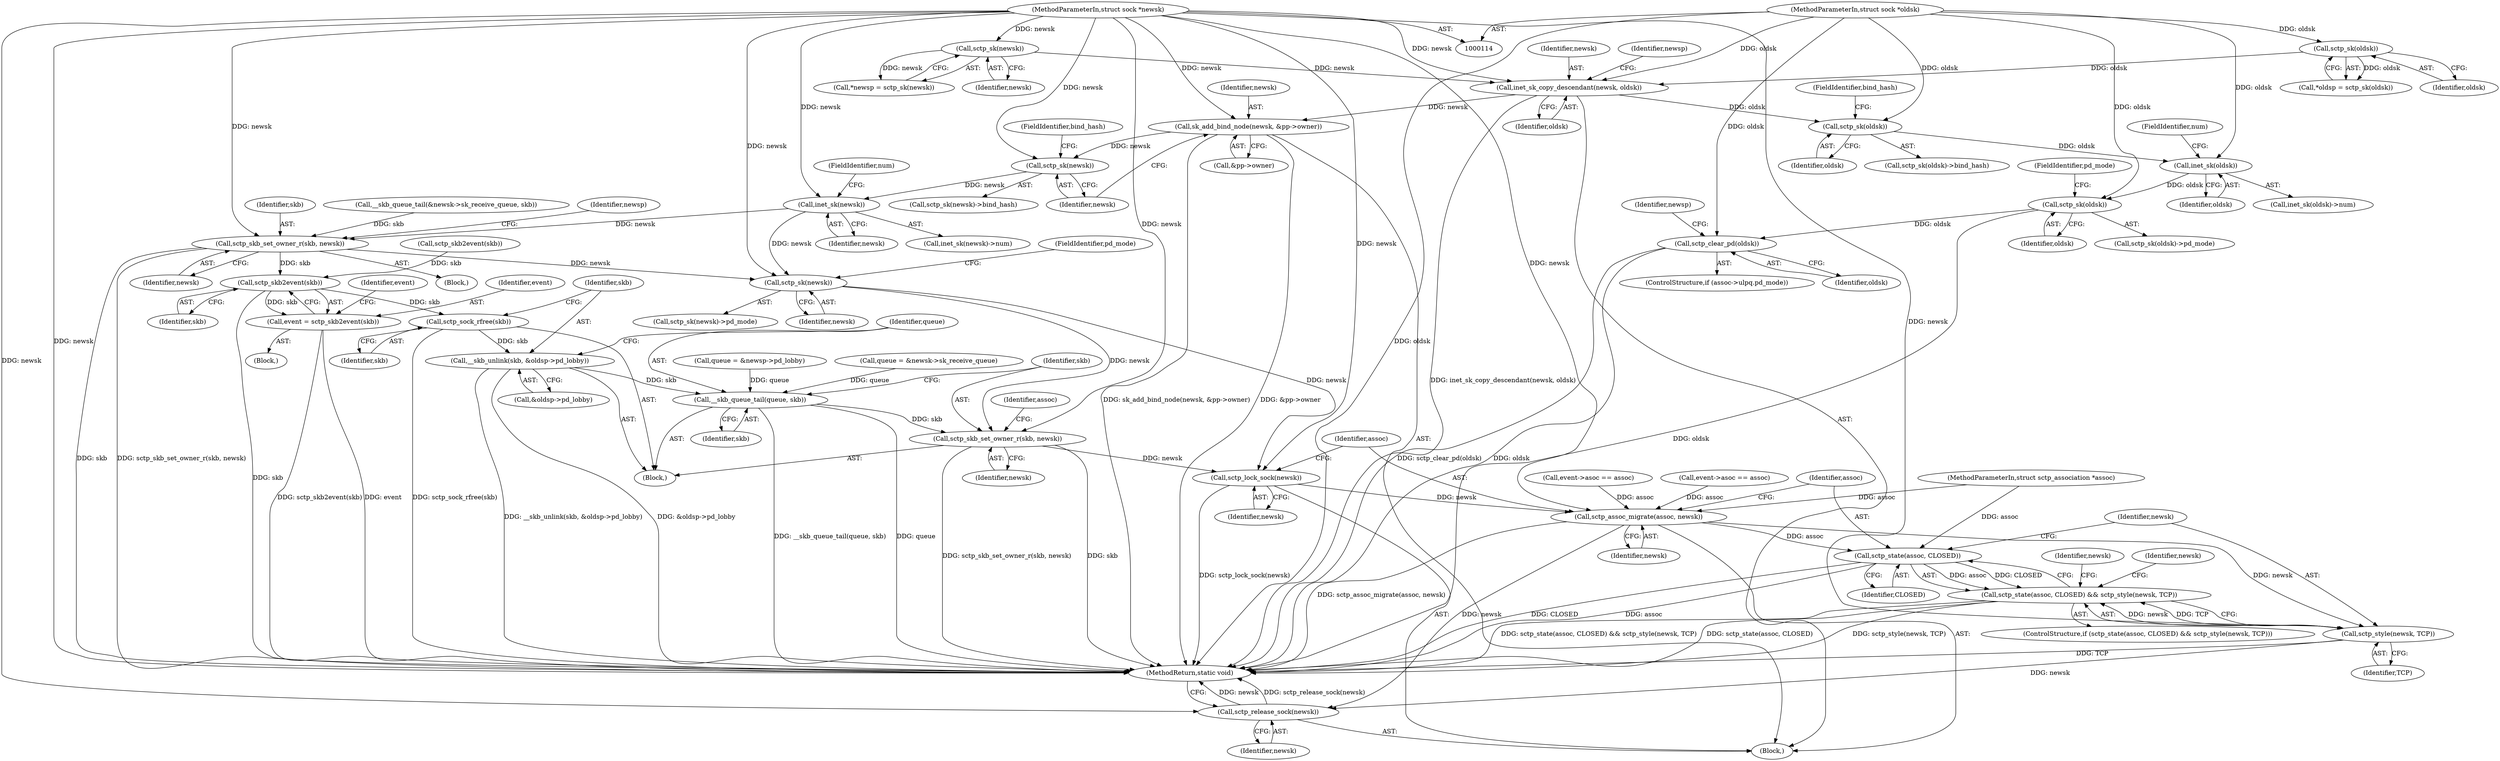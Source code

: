 digraph "1_linux_ea2bc483ff5caada7c4aa0d5fbf87d3a6590273d@API" {
"1000158" [label="(Call,inet_sk_copy_descendant(newsk, oldsk))"];
"1000128" [label="(Call,sctp_sk(newsk))"];
"1000116" [label="(MethodParameterIn,struct sock *newsk)"];
"1000123" [label="(Call,sctp_sk(oldsk))"];
"1000115" [label="(MethodParameterIn,struct sock *oldsk)"];
"1000174" [label="(Call,sctp_sk(oldsk))"];
"1000195" [label="(Call,inet_sk(oldsk))"];
"1000295" [label="(Call,sctp_sk(oldsk))"];
"1000352" [label="(Call,sctp_clear_pd(oldsk))"];
"1000177" [label="(Call,sk_add_bind_node(newsk, &pp->owner))"];
"1000185" [label="(Call,sctp_sk(newsk))"];
"1000191" [label="(Call,inet_sk(newsk))"];
"1000275" [label="(Call,sctp_skb_set_owner_r(skb, newsk))"];
"1000285" [label="(Call,sctp_sk(newsk))"];
"1000343" [label="(Call,sctp_skb_set_owner_r(skb, newsk))"];
"1000359" [label="(Call,sctp_lock_sock(newsk))"];
"1000361" [label="(Call,sctp_assoc_migrate(assoc, newsk))"];
"1000366" [label="(Call,sctp_state(assoc, CLOSED))"];
"1000365" [label="(Call,sctp_state(assoc, CLOSED) && sctp_style(newsk, TCP))"];
"1000369" [label="(Call,sctp_style(newsk, TCP))"];
"1000382" [label="(Call,sctp_release_sock(newsk))"];
"1000323" [label="(Call,sctp_skb2event(skb))"];
"1000321" [label="(Call,event = sctp_skb2event(skb))"];
"1000332" [label="(Call,sctp_sock_rfree(skb))"];
"1000334" [label="(Call,__skb_unlink(skb, &oldsp->pd_lobby))"];
"1000340" [label="(Call,__skb_queue_tail(queue, skb))"];
"1000193" [label="(FieldIdentifier,num)"];
"1000160" [label="(Identifier,oldsk)"];
"1000173" [label="(Call,sctp_sk(oldsk)->bind_hash)"];
"1000345" [label="(Identifier,newsk)"];
"1000295" [label="(Call,sctp_sk(oldsk))"];
"1000195" [label="(Call,inet_sk(oldsk))"];
"1000365" [label="(Call,sctp_state(assoc, CLOSED) && sctp_style(newsk, TCP))"];
"1000320" [label="(Block,)"];
"1000341" [label="(Identifier,queue)"];
"1000174" [label="(Call,sctp_sk(oldsk))"];
"1000128" [label="(Call,sctp_sk(newsk))"];
"1000269" [label="(Call,__skb_queue_tail(&newsk->sk_receive_queue, skb))"];
"1000328" [label="(Identifier,event)"];
"1000187" [label="(FieldIdentifier,bind_hash)"];
"1000307" [label="(Call,queue = &newsp->pd_lobby)"];
"1000287" [label="(FieldIdentifier,pd_mode)"];
"1000332" [label="(Call,sctp_sock_rfree(skb))"];
"1000321" [label="(Call,event = sctp_skb2event(skb))"];
"1000382" [label="(Call,sctp_release_sock(newsk))"];
"1000323" [label="(Call,sctp_skb2event(skb))"];
"1000356" [label="(Identifier,newsp)"];
"1000333" [label="(Identifier,skb)"];
"1000367" [label="(Identifier,assoc)"];
"1000186" [label="(Identifier,newsk)"];
"1000119" [label="(Block,)"];
"1000159" [label="(Identifier,newsk)"];
"1000363" [label="(Identifier,newsk)"];
"1000384" [label="(MethodReturn,static void)"];
"1000194" [label="(Call,inet_sk(oldsk)->num)"];
"1000349" [label="(Identifier,assoc)"];
"1000116" [label="(MethodParameterIn,struct sock *newsk)"];
"1000314" [label="(Call,queue = &newsk->sk_receive_queue)"];
"1000126" [label="(Call,*newsp = sctp_sk(newsk))"];
"1000360" [label="(Identifier,newsk)"];
"1000370" [label="(Identifier,newsk)"];
"1000190" [label="(Call,inet_sk(newsk)->num)"];
"1000286" [label="(Identifier,newsk)"];
"1000383" [label="(Identifier,newsk)"];
"1000284" [label="(Call,sctp_sk(newsk)->pd_mode)"];
"1000197" [label="(FieldIdentifier,num)"];
"1000353" [label="(Identifier,oldsk)"];
"1000334" [label="(Call,__skb_unlink(skb, &oldsp->pd_lobby))"];
"1000184" [label="(Call,sctp_sk(newsk)->bind_hash)"];
"1000285" [label="(Call,sctp_sk(newsk))"];
"1000178" [label="(Identifier,newsk)"];
"1000368" [label="(Identifier,CLOSED)"];
"1000352" [label="(Call,sctp_clear_pd(oldsk))"];
"1000191" [label="(Call,inet_sk(newsk))"];
"1000361" [label="(Call,sctp_assoc_migrate(assoc, newsk))"];
"1000281" [label="(Identifier,newsp)"];
"1000322" [label="(Identifier,event)"];
"1000192" [label="(Identifier,newsk)"];
"1000276" [label="(Identifier,skb)"];
"1000124" [label="(Identifier,oldsk)"];
"1000335" [label="(Identifier,skb)"];
"1000177" [label="(Call,sk_add_bind_node(newsk, &pp->owner))"];
"1000346" [label="(ControlStructure,if (assoc->ulpq.pd_mode))"];
"1000260" [label="(Block,)"];
"1000255" [label="(Call,event->asoc == assoc)"];
"1000123" [label="(Call,sctp_sk(oldsk))"];
"1000277" [label="(Identifier,newsk)"];
"1000366" [label="(Call,sctp_state(assoc, CLOSED))"];
"1000362" [label="(Identifier,assoc)"];
"1000369" [label="(Call,sctp_style(newsk, TCP))"];
"1000275" [label="(Call,sctp_skb_set_owner_r(skb, newsk))"];
"1000379" [label="(Identifier,newsk)"];
"1000343" [label="(Call,sctp_skb_set_owner_r(skb, newsk))"];
"1000371" [label="(Identifier,TCP)"];
"1000374" [label="(Identifier,newsk)"];
"1000121" [label="(Call,*oldsp = sctp_sk(oldsk))"];
"1000117" [label="(MethodParameterIn,struct sctp_association *assoc)"];
"1000359" [label="(Call,sctp_lock_sock(newsk))"];
"1000340" [label="(Call,__skb_queue_tail(queue, skb))"];
"1000179" [label="(Call,&pp->owner)"];
"1000185" [label="(Call,sctp_sk(newsk))"];
"1000163" [label="(Identifier,newsp)"];
"1000294" [label="(Call,sctp_sk(oldsk)->pd_mode)"];
"1000344" [label="(Identifier,skb)"];
"1000326" [label="(Call,event->asoc == assoc)"];
"1000324" [label="(Identifier,skb)"];
"1000158" [label="(Call,inet_sk_copy_descendant(newsk, oldsk))"];
"1000336" [label="(Call,&oldsp->pd_lobby)"];
"1000296" [label="(Identifier,oldsk)"];
"1000297" [label="(FieldIdentifier,pd_mode)"];
"1000196" [label="(Identifier,oldsk)"];
"1000342" [label="(Identifier,skb)"];
"1000331" [label="(Block,)"];
"1000364" [label="(ControlStructure,if (sctp_state(assoc, CLOSED) && sctp_style(newsk, TCP)))"];
"1000176" [label="(FieldIdentifier,bind_hash)"];
"1000252" [label="(Call,sctp_skb2event(skb))"];
"1000129" [label="(Identifier,newsk)"];
"1000115" [label="(MethodParameterIn,struct sock *oldsk)"];
"1000175" [label="(Identifier,oldsk)"];
"1000158" -> "1000119"  [label="AST: "];
"1000158" -> "1000160"  [label="CFG: "];
"1000159" -> "1000158"  [label="AST: "];
"1000160" -> "1000158"  [label="AST: "];
"1000163" -> "1000158"  [label="CFG: "];
"1000158" -> "1000384"  [label="DDG: inet_sk_copy_descendant(newsk, oldsk)"];
"1000128" -> "1000158"  [label="DDG: newsk"];
"1000116" -> "1000158"  [label="DDG: newsk"];
"1000123" -> "1000158"  [label="DDG: oldsk"];
"1000115" -> "1000158"  [label="DDG: oldsk"];
"1000158" -> "1000174"  [label="DDG: oldsk"];
"1000158" -> "1000177"  [label="DDG: newsk"];
"1000128" -> "1000126"  [label="AST: "];
"1000128" -> "1000129"  [label="CFG: "];
"1000129" -> "1000128"  [label="AST: "];
"1000126" -> "1000128"  [label="CFG: "];
"1000128" -> "1000126"  [label="DDG: newsk"];
"1000116" -> "1000128"  [label="DDG: newsk"];
"1000116" -> "1000114"  [label="AST: "];
"1000116" -> "1000384"  [label="DDG: newsk"];
"1000116" -> "1000177"  [label="DDG: newsk"];
"1000116" -> "1000185"  [label="DDG: newsk"];
"1000116" -> "1000191"  [label="DDG: newsk"];
"1000116" -> "1000275"  [label="DDG: newsk"];
"1000116" -> "1000285"  [label="DDG: newsk"];
"1000116" -> "1000343"  [label="DDG: newsk"];
"1000116" -> "1000359"  [label="DDG: newsk"];
"1000116" -> "1000361"  [label="DDG: newsk"];
"1000116" -> "1000369"  [label="DDG: newsk"];
"1000116" -> "1000382"  [label="DDG: newsk"];
"1000123" -> "1000121"  [label="AST: "];
"1000123" -> "1000124"  [label="CFG: "];
"1000124" -> "1000123"  [label="AST: "];
"1000121" -> "1000123"  [label="CFG: "];
"1000123" -> "1000121"  [label="DDG: oldsk"];
"1000115" -> "1000123"  [label="DDG: oldsk"];
"1000115" -> "1000114"  [label="AST: "];
"1000115" -> "1000384"  [label="DDG: oldsk"];
"1000115" -> "1000174"  [label="DDG: oldsk"];
"1000115" -> "1000195"  [label="DDG: oldsk"];
"1000115" -> "1000295"  [label="DDG: oldsk"];
"1000115" -> "1000352"  [label="DDG: oldsk"];
"1000174" -> "1000173"  [label="AST: "];
"1000174" -> "1000175"  [label="CFG: "];
"1000175" -> "1000174"  [label="AST: "];
"1000176" -> "1000174"  [label="CFG: "];
"1000174" -> "1000195"  [label="DDG: oldsk"];
"1000195" -> "1000194"  [label="AST: "];
"1000195" -> "1000196"  [label="CFG: "];
"1000196" -> "1000195"  [label="AST: "];
"1000197" -> "1000195"  [label="CFG: "];
"1000195" -> "1000295"  [label="DDG: oldsk"];
"1000295" -> "1000294"  [label="AST: "];
"1000295" -> "1000296"  [label="CFG: "];
"1000296" -> "1000295"  [label="AST: "];
"1000297" -> "1000295"  [label="CFG: "];
"1000295" -> "1000384"  [label="DDG: oldsk"];
"1000295" -> "1000352"  [label="DDG: oldsk"];
"1000352" -> "1000346"  [label="AST: "];
"1000352" -> "1000353"  [label="CFG: "];
"1000353" -> "1000352"  [label="AST: "];
"1000356" -> "1000352"  [label="CFG: "];
"1000352" -> "1000384"  [label="DDG: oldsk"];
"1000352" -> "1000384"  [label="DDG: sctp_clear_pd(oldsk)"];
"1000177" -> "1000119"  [label="AST: "];
"1000177" -> "1000179"  [label="CFG: "];
"1000178" -> "1000177"  [label="AST: "];
"1000179" -> "1000177"  [label="AST: "];
"1000186" -> "1000177"  [label="CFG: "];
"1000177" -> "1000384"  [label="DDG: &pp->owner"];
"1000177" -> "1000384"  [label="DDG: sk_add_bind_node(newsk, &pp->owner)"];
"1000177" -> "1000185"  [label="DDG: newsk"];
"1000185" -> "1000184"  [label="AST: "];
"1000185" -> "1000186"  [label="CFG: "];
"1000186" -> "1000185"  [label="AST: "];
"1000187" -> "1000185"  [label="CFG: "];
"1000185" -> "1000191"  [label="DDG: newsk"];
"1000191" -> "1000190"  [label="AST: "];
"1000191" -> "1000192"  [label="CFG: "];
"1000192" -> "1000191"  [label="AST: "];
"1000193" -> "1000191"  [label="CFG: "];
"1000191" -> "1000275"  [label="DDG: newsk"];
"1000191" -> "1000285"  [label="DDG: newsk"];
"1000275" -> "1000260"  [label="AST: "];
"1000275" -> "1000277"  [label="CFG: "];
"1000276" -> "1000275"  [label="AST: "];
"1000277" -> "1000275"  [label="AST: "];
"1000281" -> "1000275"  [label="CFG: "];
"1000275" -> "1000384"  [label="DDG: sctp_skb_set_owner_r(skb, newsk)"];
"1000275" -> "1000384"  [label="DDG: skb"];
"1000269" -> "1000275"  [label="DDG: skb"];
"1000275" -> "1000285"  [label="DDG: newsk"];
"1000275" -> "1000323"  [label="DDG: skb"];
"1000285" -> "1000284"  [label="AST: "];
"1000285" -> "1000286"  [label="CFG: "];
"1000286" -> "1000285"  [label="AST: "];
"1000287" -> "1000285"  [label="CFG: "];
"1000285" -> "1000343"  [label="DDG: newsk"];
"1000285" -> "1000359"  [label="DDG: newsk"];
"1000343" -> "1000331"  [label="AST: "];
"1000343" -> "1000345"  [label="CFG: "];
"1000344" -> "1000343"  [label="AST: "];
"1000345" -> "1000343"  [label="AST: "];
"1000349" -> "1000343"  [label="CFG: "];
"1000343" -> "1000384"  [label="DDG: skb"];
"1000343" -> "1000384"  [label="DDG: sctp_skb_set_owner_r(skb, newsk)"];
"1000340" -> "1000343"  [label="DDG: skb"];
"1000343" -> "1000359"  [label="DDG: newsk"];
"1000359" -> "1000119"  [label="AST: "];
"1000359" -> "1000360"  [label="CFG: "];
"1000360" -> "1000359"  [label="AST: "];
"1000362" -> "1000359"  [label="CFG: "];
"1000359" -> "1000384"  [label="DDG: sctp_lock_sock(newsk)"];
"1000359" -> "1000361"  [label="DDG: newsk"];
"1000361" -> "1000119"  [label="AST: "];
"1000361" -> "1000363"  [label="CFG: "];
"1000362" -> "1000361"  [label="AST: "];
"1000363" -> "1000361"  [label="AST: "];
"1000367" -> "1000361"  [label="CFG: "];
"1000361" -> "1000384"  [label="DDG: sctp_assoc_migrate(assoc, newsk)"];
"1000326" -> "1000361"  [label="DDG: assoc"];
"1000255" -> "1000361"  [label="DDG: assoc"];
"1000117" -> "1000361"  [label="DDG: assoc"];
"1000361" -> "1000366"  [label="DDG: assoc"];
"1000361" -> "1000369"  [label="DDG: newsk"];
"1000361" -> "1000382"  [label="DDG: newsk"];
"1000366" -> "1000365"  [label="AST: "];
"1000366" -> "1000368"  [label="CFG: "];
"1000367" -> "1000366"  [label="AST: "];
"1000368" -> "1000366"  [label="AST: "];
"1000370" -> "1000366"  [label="CFG: "];
"1000365" -> "1000366"  [label="CFG: "];
"1000366" -> "1000384"  [label="DDG: CLOSED"];
"1000366" -> "1000384"  [label="DDG: assoc"];
"1000366" -> "1000365"  [label="DDG: assoc"];
"1000366" -> "1000365"  [label="DDG: CLOSED"];
"1000117" -> "1000366"  [label="DDG: assoc"];
"1000365" -> "1000364"  [label="AST: "];
"1000365" -> "1000369"  [label="CFG: "];
"1000369" -> "1000365"  [label="AST: "];
"1000374" -> "1000365"  [label="CFG: "];
"1000379" -> "1000365"  [label="CFG: "];
"1000365" -> "1000384"  [label="DDG: sctp_style(newsk, TCP)"];
"1000365" -> "1000384"  [label="DDG: sctp_state(assoc, CLOSED) && sctp_style(newsk, TCP)"];
"1000365" -> "1000384"  [label="DDG: sctp_state(assoc, CLOSED)"];
"1000369" -> "1000365"  [label="DDG: newsk"];
"1000369" -> "1000365"  [label="DDG: TCP"];
"1000369" -> "1000371"  [label="CFG: "];
"1000370" -> "1000369"  [label="AST: "];
"1000371" -> "1000369"  [label="AST: "];
"1000369" -> "1000384"  [label="DDG: TCP"];
"1000369" -> "1000382"  [label="DDG: newsk"];
"1000382" -> "1000119"  [label="AST: "];
"1000382" -> "1000383"  [label="CFG: "];
"1000383" -> "1000382"  [label="AST: "];
"1000384" -> "1000382"  [label="CFG: "];
"1000382" -> "1000384"  [label="DDG: newsk"];
"1000382" -> "1000384"  [label="DDG: sctp_release_sock(newsk)"];
"1000323" -> "1000321"  [label="AST: "];
"1000323" -> "1000324"  [label="CFG: "];
"1000324" -> "1000323"  [label="AST: "];
"1000321" -> "1000323"  [label="CFG: "];
"1000323" -> "1000384"  [label="DDG: skb"];
"1000323" -> "1000321"  [label="DDG: skb"];
"1000252" -> "1000323"  [label="DDG: skb"];
"1000323" -> "1000332"  [label="DDG: skb"];
"1000321" -> "1000320"  [label="AST: "];
"1000322" -> "1000321"  [label="AST: "];
"1000328" -> "1000321"  [label="CFG: "];
"1000321" -> "1000384"  [label="DDG: event"];
"1000321" -> "1000384"  [label="DDG: sctp_skb2event(skb)"];
"1000332" -> "1000331"  [label="AST: "];
"1000332" -> "1000333"  [label="CFG: "];
"1000333" -> "1000332"  [label="AST: "];
"1000335" -> "1000332"  [label="CFG: "];
"1000332" -> "1000384"  [label="DDG: sctp_sock_rfree(skb)"];
"1000332" -> "1000334"  [label="DDG: skb"];
"1000334" -> "1000331"  [label="AST: "];
"1000334" -> "1000336"  [label="CFG: "];
"1000335" -> "1000334"  [label="AST: "];
"1000336" -> "1000334"  [label="AST: "];
"1000341" -> "1000334"  [label="CFG: "];
"1000334" -> "1000384"  [label="DDG: __skb_unlink(skb, &oldsp->pd_lobby)"];
"1000334" -> "1000384"  [label="DDG: &oldsp->pd_lobby"];
"1000334" -> "1000340"  [label="DDG: skb"];
"1000340" -> "1000331"  [label="AST: "];
"1000340" -> "1000342"  [label="CFG: "];
"1000341" -> "1000340"  [label="AST: "];
"1000342" -> "1000340"  [label="AST: "];
"1000344" -> "1000340"  [label="CFG: "];
"1000340" -> "1000384"  [label="DDG: __skb_queue_tail(queue, skb)"];
"1000340" -> "1000384"  [label="DDG: queue"];
"1000314" -> "1000340"  [label="DDG: queue"];
"1000307" -> "1000340"  [label="DDG: queue"];
}
